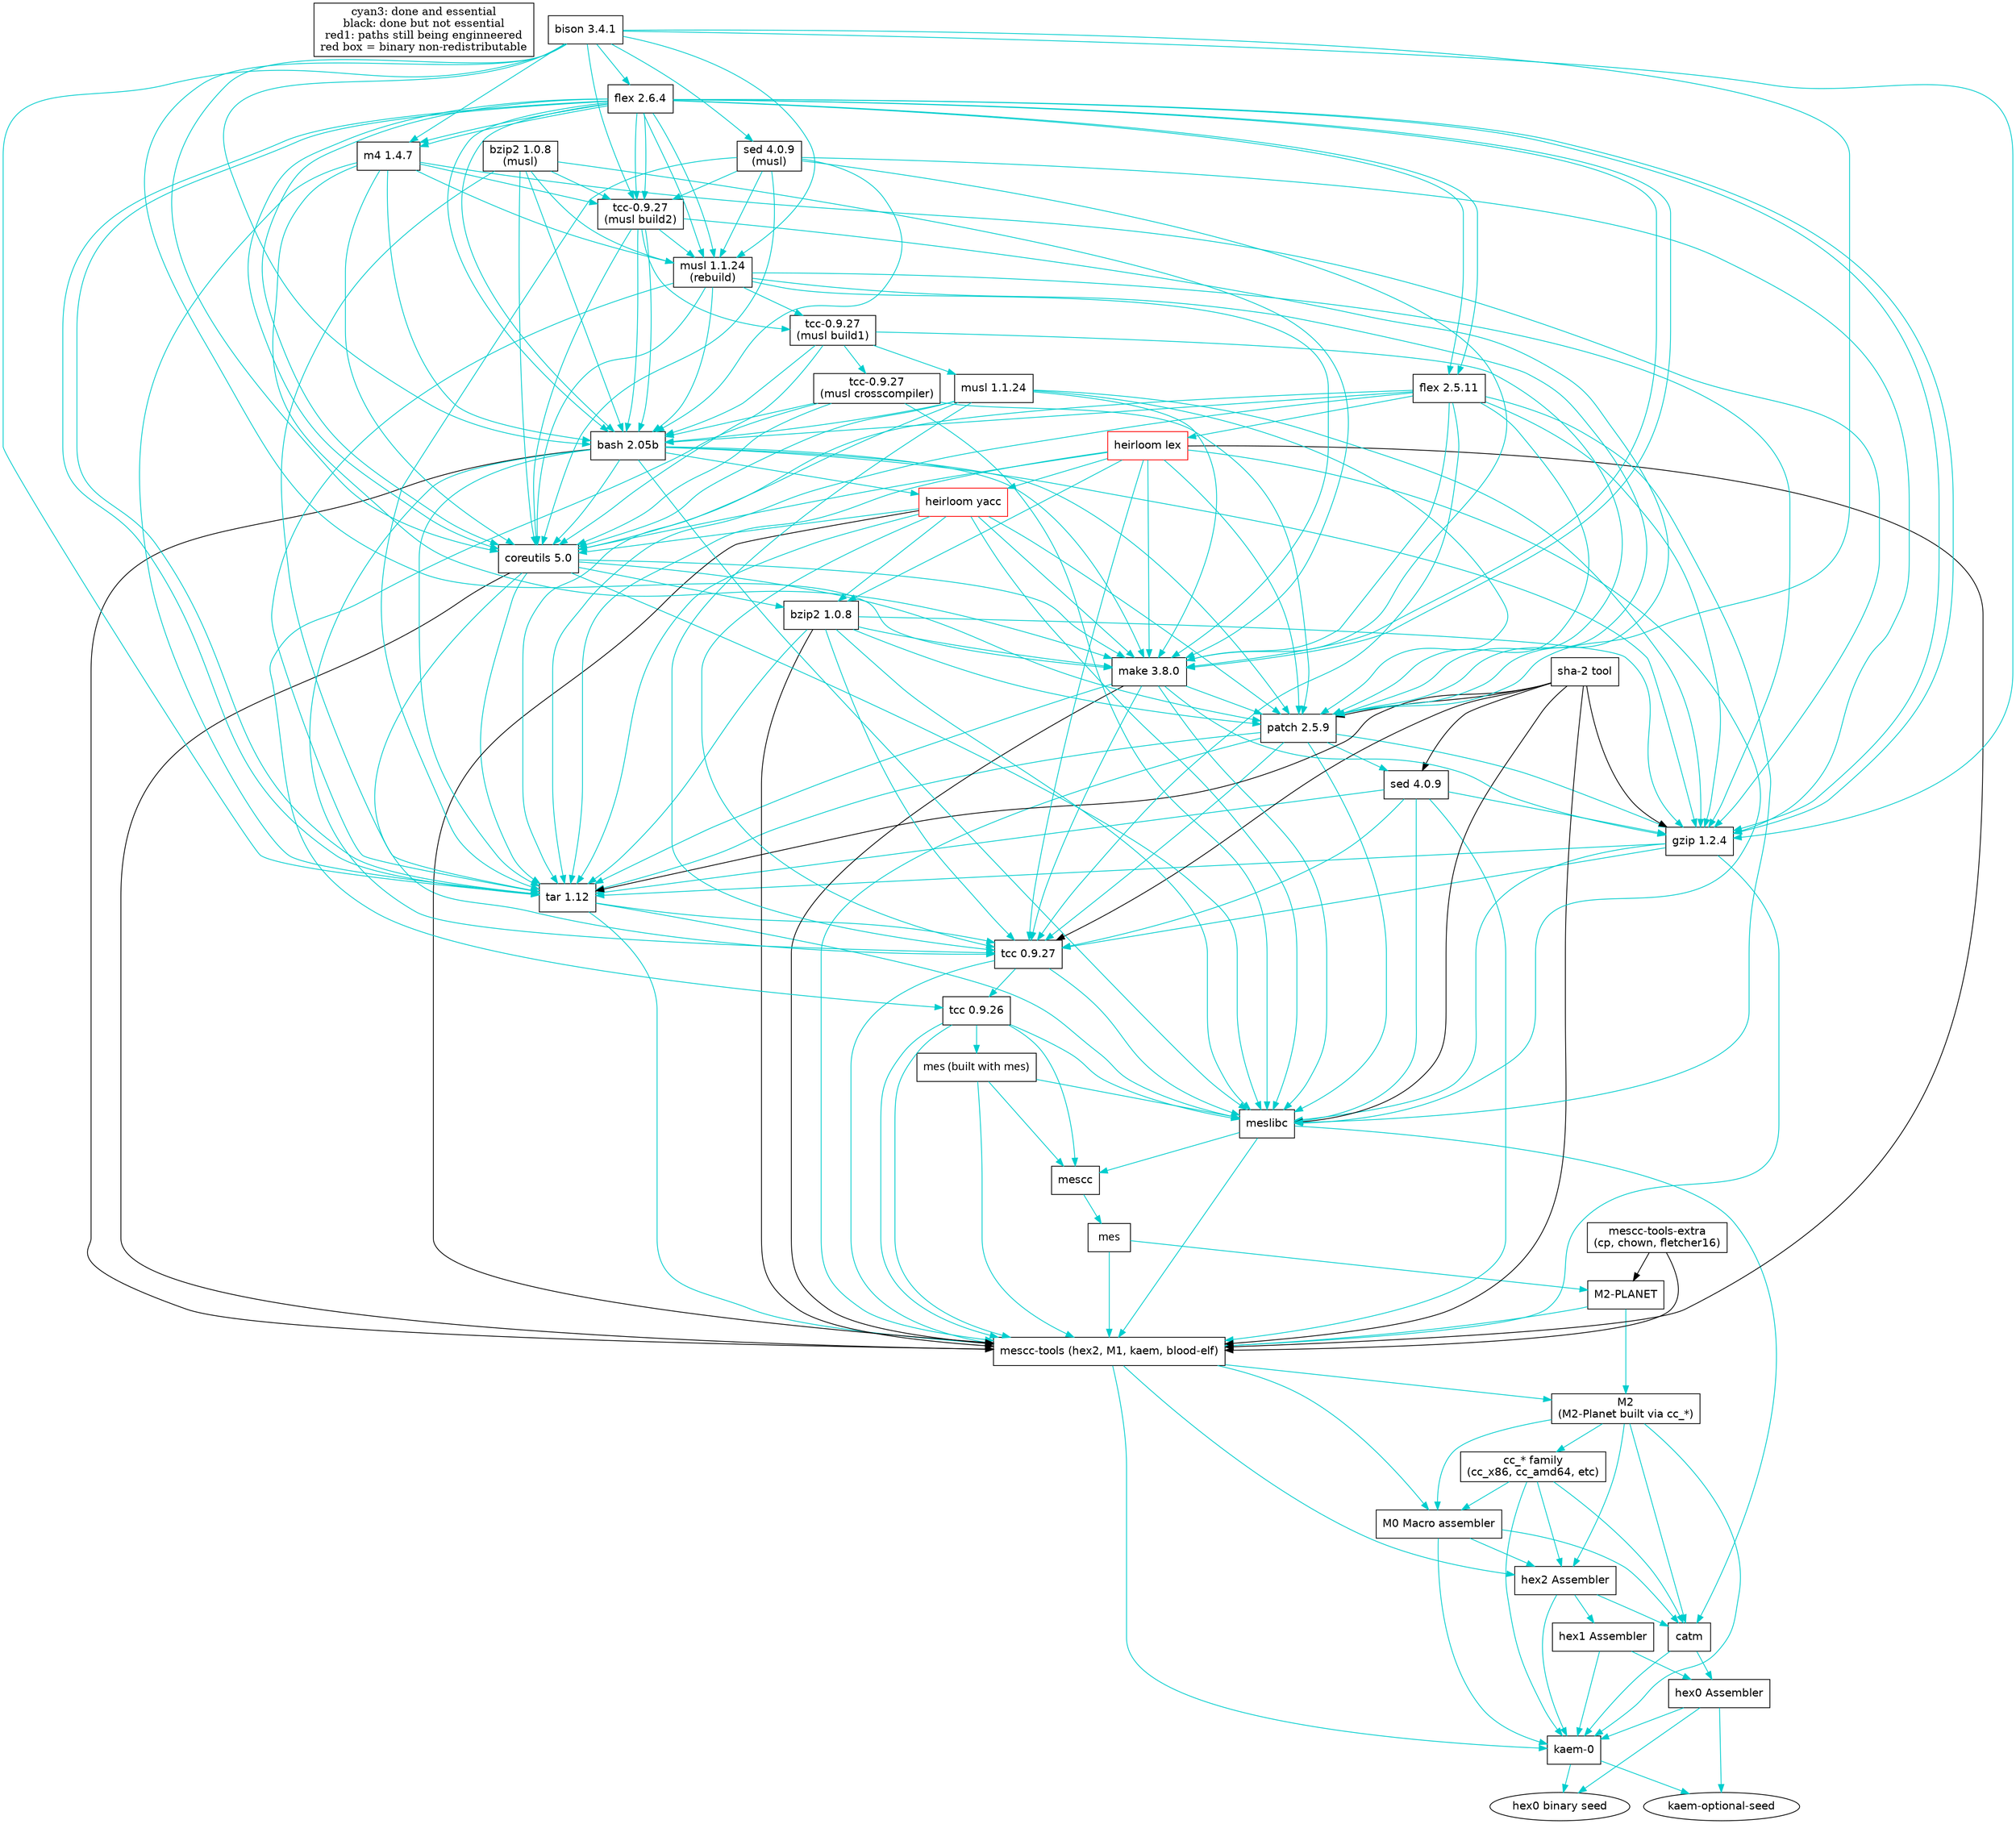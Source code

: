 digraph "live-bootstrap" {
	"NULL"  [label = "cyan3: done and essential\nblack: done but not essential\nred1: paths still being enginneered\nred box = binary non-redistributable", shape = box];

	"kaem-optional-seed" [label = "kaem-optional-seed", fontname = Helvetica];
	"hex0-seed" [label = "hex0 binary seed", fontname = Helvetica];
	"kaem-0" [label = "kaem-0", shape=box, fontname = Helvetica];
	"hex0-assembler" [label = "hex0 Assembler", shape = box, fontname = Helvetica];
	"catm" [label = "catm", shape = box, fontname = Helvetica];
	"hex1-assembler" [label = "hex1 Assembler", shape = box, fontname = Helvetica];
	"hex2-assembler" [label = "hex2 Assembler", shape = box, fontname = Helvetica];
	"M0-Macro" [label = "M0 Macro assembler", shape = box, fontname = Helvetica];
	"cc_*" [label = "cc_* family\n(cc_x86, cc_amd64, etc)", shape = box, fontname = Helvetica];
	"M2" [label = "M2\n(M2-Planet built via cc_*)", shape = box, fontname = Helvetica];
	"M2-Planet" [label = "M2-PLANET", shape = box, fontname = Helvetica];
	"mescc-tools" [label = "mescc-tools (hex2, M1, kaem, blood-elf)", shape = box, fontname = Helvetica];
	"mes-m2" [label = "mes", shape = box, fontname = Helventica];
	"mescc" [label = "mescc", shape = box, fontname = Helvetica];
	"meslibc" [label = "meslibc", shape = box, fontname = Helvetica];
	"mes" [label = "mes (built with mes)", shape = box, fontname = Helventica];
	"tcc 0.9.26" [label = "tcc 0.9.26", shape = box, fontname = Helvetica];
	"tcc" [label = "tcc 0.9.27", shape = box, fontname = Helvetica];
	"mescc-tools-extra" [label = "mescc-tools-extra\n(cp, chown, fletcher16)", shape=box, fontname=Helvetica];
	"tar" [label = "tar 1.12", shape=box, fontname=Helvetica];
	"gzip" [label = "gzip 1.2.4", shape=box, fontname=Helvetica];
	"sed" [label = "sed 4.0.9", shape=box, fontname=Helvetica];
	"patch" [label = "patch 2.5.9", shape=box, fontname=Helvetica];
	"sha-2" [label = "sha-2 tool", shape=box, fontname=Helvetica];
	"make" [label = "make 3.8.0", shape=box, fontname=Helvetica];
	"bzip2" [label = "bzip2 1.0.8", shape=box, fontname=Helvetica];
	"coreutils5" [label = "coreutils 5.0", shape=box, fontname=Helvetica];
	"yacc" [label = "heirloom yacc", shape=box, fontname=Helvetica, color=red];
	"lex" [label = "heirloom lex", shape=box, fontname=Helvetica, color=red];
	"bash" [label = "bash 2.05b", shape=box, fontname=Helvetica];
	"flex0" [label = "flex 2.5.11", shape=box, fontname=Helvetica];
	"flex" [label = "flex 2.6.4", shape=box, fontname=Helvetica];
	"musl1" [label = "musl 1.1.24", shape=box, fontname=Helvetica];
	"tcc-musl0" [label = "tcc-0.9.27\n(musl crosscompiler)", shape = box, fontname = Helvetica];
	"tcc-musl1" [label = "tcc-0.9.27\n(musl build1)", shape = box, fontname = Helvetica];
	"tcc-musl2" [label = "tcc-0.9.27\n(musl build2)", shape = box, fontname = Helvetica];
	"musl2" [label = "musl 1.1.24\n(rebuild)", shape=box, fontname=Helvetica];
	"sed-musl" [label = "sed 4.0.9\n(musl)", shape=box, fontname=Helvetica];
	"bzip2-musl" [label = "bzip2 1.0.8\n(musl)", shape=box, fontname=Helvetica];
	"m4" [label = "m4 1.4.7", shape=box, fontname=Helvetica];
	"bison" [label = "bison 3.4.1", shape=box, fontname=Helvetica];



	"M0-Macro" -> "catm" [color = cyan3];
	"M0-Macro" -> "hex2-assembler" [color = cyan3];
	"M0-Macro" -> "kaem-0" [color = cyan3];

	"hex0-assembler" -> "hex0-seed" [color = cyan3];
	"hex0-assembler" -> "kaem-optional-seed" [color = cyan3];

	"kaem-0" -> "hex0-seed" [color = cyan3];
	"kaem-0" -> "kaem-optional-seed" [color = cyan3];

	"hex0-assembler" -> "kaem-0" [color = cyan3];

	"catm" -> "hex0-assembler" [color = cyan3];
	"catm" -> "kaem-0" [color = cyan3];

	"cc_*" -> "M0-Macro" [color = cyan3];
	"cc_*" -> "catm" [color = cyan3];
	"cc_*" -> "kaem-0" [color = cyan3];
	"cc_*" -> "hex2-assembler" [color = cyan3];

	"hex1-assembler" -> "hex0-assembler" [color = cyan3];
	"hex1-assembler" -> "kaem-0" [color = cyan3];

	"hex2-assembler" -> "catm" [color = cyan3];
	"hex2-assembler" -> "kaem-0" [color = cyan3];
	"hex2-assembler" -> "hex1-assembler" [color = cyan3];

	"M2" -> "cc_*" [color = cyan3];
	"M2" -> "catm" [color = cyan3];
	"M2" -> "M0-Macro" [color = cyan3];
	"M2" -> "hex2-assembler" [color = cyan3];
	"M2" -> "kaem-0" [color = cyan3];

	"M2-Planet" -> "mescc-tools" [color = cyan3];
	"M2-Planet" -> "M2" [color = cyan3];

	"mescc-tools-extra" -> "M2-Planet" [color=black];
	"mescc-tools-extra" -> "mescc-tools" [color=black];

	"mes-m2" -> "M2-Planet" [color = cyan3];
	"mes-m2" -> "mescc-tools" [color = cyan3];

	"mescc-tools" -> "M0-Macro" [color = cyan3];
	"mescc-tools" -> "hex2-assembler" [color = cyan3];
	"mescc-tools" -> "M2" [color = cyan3];
	"mescc-tools" -> "kaem-0" [color = cyan3];

	"mescc" -> "mes-m2" [color = cyan3];

	"meslibc" -> "mescc" [color = cyan3];
	"meslibc" -> "mescc-tools" [color = cyan3];
	"meslibc" -> "catm" [color = cyan3];

	"mes" -> "mescc" [color = cyan3];
	"mes" -> "meslibc" [color = cyan3];
	"mes" -> "mescc-tools" [color = cyan3];

	"tcc 0.9.26" -> "mes" [color = cyan3];
	"tcc 0.9.26" -> "mescc" [color = cyan3];
	"tcc 0.9.26" -> "mescc-tools" [color = cyan3];
	"tcc 0.9.26" -> "meslibc" [color = cyan3];
	"tcc 0.9.26" -> "mescc-tools" [color = cyan3];

	"tcc" -> "tcc 0.9.26" [color = cyan3];
	"tcc" -> "mescc-tools" [color = cyan3];
	"tcc" -> "meslibc" [color = cyan3];

	"tar" -> "meslibc" [color = cyan3];
	"tar" -> "tcc" [color = cyan3];
	"tar" -> "mescc-tools" [color = cyan3];

	"gzip" -> "meslibc" [color = cyan3];
	"gzip" -> "tcc" [color = cyan3];
	"gzip" -> "tar" [color = cyan3];
	"gzip" -> "mescc-tools" [color = cyan3];

	"sed" -> "meslibc" [color = cyan3];
	"sed" -> "tcc" [color = cyan3];
	"sed" -> "tar" [color = cyan3];
	"sed" -> "gzip" [color = cyan3];
	"sed" -> "mescc-tools" [color = cyan3];

	"patch" -> "meslibc" [color = cyan3];
	"patch" -> "tcc" [color = cyan3];
	"patch" -> "tar" [color = cyan3];
	"patch" -> "gzip" [color = cyan3];
	"patch" -> "mescc-tools" [color = cyan3];
	"patch" -> "sed" [color = cyan3];

	"sha-2" -> "meslibc" [color = black];
	"sha-2" -> "tcc" [color = black];
	"sha-2" -> "tar" [color = black];
	"sha-2" -> "gzip" [color = black];
	"sha-2" -> "patch" [color = black];
	"sha-2" -> "sed" [color = black];
	"sha-2" -> "mescc-tools" [color = black];

	"make" -> "meslibc" [color = cyan3];
	"make" -> "tcc" [color = cyan3];
	"make" -> "tar" [color = cyan3];
	"make" -> "gzip" [color = cyan3];
	"make" -> "mescc-tools" [color = black];
	"make" -> "patch" [color = cyan3];

	"bzip2" -> "meslibc" [color = cyan3];
	"bzip2" -> "tcc" [color = cyan3];
	"bzip2" -> "tar" [color = cyan3];
	"bzip2" -> "gzip" [color = cyan3];
	"bzip2" -> "make" [color = cyan3];
	"bzip2" -> "patch" [color = cyan3];
	"bzip2" -> "mescc-tools" [color = black];

	"coreutils5" -> "meslibc" [color = cyan3];
	"coreutils5" -> "tcc" [color = cyan3];
	"coreutils5" -> "tar" [color = cyan3];
	"coreutils5" -> "bzip2" [color = cyan3];
	"coreutils5" -> "make" [color = cyan3];
	"coreutils5" -> "patch" [color = cyan3];
	"coreutils5" -> "mescc-tools" [color = black];

	"yacc" -> "meslibc" [color = cyan3];
	"yacc" -> "tcc" [color = cyan3];
	"yacc" -> "tar" [color = cyan3];
	"yacc" -> "bzip2" [color = cyan3];
	"yacc" -> "make" [color = cyan3];
	"yacc" -> "patch" [color = cyan3];
	"yacc" -> "mescc-tools" [color = black];
	"yacc" -> "coreutils5" [color = cyan3];

	"lex" -> "yacc" [color = cyan3];
	"lex" -> "meslibc" [color = cyan3];
	"lex" -> "tcc" [color = cyan3];
	"lex" -> "tar" [color = cyan3];
	"lex" -> "bzip2" [color = cyan3];
	"lex" -> "make" [color = cyan3];
	"lex" -> "patch" [color = cyan3];
	"lex" -> "mescc-tools" [color = black];
	"lex" -> "coreutils5" [color = cyan3];

	"bash" -> "meslibc" [color = cyan3];
	"bash" -> "tcc" [color = cyan3];
	"bash" -> "tar" [color = cyan3];
	"bash" -> "gzip" [color = cyan3];
	"bash" -> "make" [color = cyan3];
	"bash" -> "patch" [color = cyan3];
	"bash" -> "mescc-tools" [color = black];
	"bash" -> "coreutils5" [color = cyan3];
	"bash" -> "yacc" [color = cyan3];

	"flex0" -> "meslibc" [color = cyan3];
	"flex0" -> "tcc" [color = cyan3];
	"flex0" -> "tar" [color = cyan3];
	"flex0" -> "gzip" [color = cyan3];
	"flex0" -> "make" [color = cyan3];
	"flex0" -> "patch" [color = cyan3];
	"flex0" -> "coreutils5" [color = cyan3];
	"flex0" -> "lex" [color = cyan3];
	"flex0" -> "bash" [color = cyan3];

	"musl1" -> "tcc" [color = cyan3];
	"musl1" -> "tar" [color = cyan3];
	"musl1" -> "gzip" [color = cyan3];
	"musl1" -> "make" [color = cyan3];
	"musl1" -> "patch" [color = cyan3];
	"musl1" -> "coreutils5" [color = cyan3];
	"musl1" -> "bash" [color = cyan3];

	"tcc-musl0" -> "tcc 0.9.26" [color = cyan3];
	"tcc-musl0" -> "bash" [color = cyan3];
	"tcc-musl0" -> "meslibc" [color = cyan3];
	"tcc-musl0" -> "patch" [color = cyan3];
	"tcc-musl0" -> "coreutils5" [color = cyan3];

	"tcc-musl1" -> "tcc-musl0" [color = cyan3];
	"tcc-musl1" -> "bash" [color = cyan3];
	"tcc-musl1" -> "musl1" [color = cyan3];
	"tcc-musl1" -> "patch" [color = cyan3];
	"tcc-musl1" -> "coreutils5" [color = cyan3];

	"musl2" -> "tcc-musl1" [color = cyan3];
	"musl2" -> "tar" [color = cyan3];
	"musl2" -> "gzip" [color = cyan3];
	"musl2" -> "make" [color = cyan3];
	"musl2" -> "patch" [color = cyan3];
	"musl2" -> "coreutils5" [color = cyan3];
	"musl2" -> "bash" [color = cyan3];

	"tcc-musl2" -> "tcc-musl1" [color = cyan3];
	"tcc-musl2" -> "bash" [color = cyan3];
	"tcc-musl2" -> "musl2" [color = cyan3];
	"tcc-musl2" -> "patch" [color = cyan3];
	"tcc-musl2" -> "coreutils5" [color = cyan3];
	"tcc-musl2" -> "bash" [color = cyan3];

	"sed-musl" -> "musl2" [color = cyan3];
	"sed-musl" -> "tcc-musl2" [color = cyan3];
	"sed-musl" -> "tar" [color = cyan3];
	"sed-musl" -> "gzip" [color = cyan3];
	"sed-musl" -> "make" [color = cyan3];
	"sed-musl" -> "bash" [color = cyan3];
	"sed-musl" -> "coreutils5" [color = cyan3];

	"bzip2-musl" -> "musl2" [color = cyan3];
	"bzip2-musl" -> "tcc-musl2" [color = cyan3];
	"bzip2-musl" -> "tar" [color = cyan3];
	"bzip2-musl" -> "make" [color = cyan3];
	"bzip2-musl" -> "coreutils5" [color = cyan3];
	"bzip2-musl" -> "bash" [color = cyan3];

	"m4" -> "musl2" [color = cyan3];
	"m4" -> "tcc-musl2" [color = cyan3];
	"m4" -> "tar" [color = cyan3];
	"m4" -> "gzip" [color = cyan3];
	"m4" -> "make" [color = cyan3];
	"m4" -> "coreutils5" [color = cyan3];
	"m4" -> "bash" [color = cyan3];

	"flex" -> "musl2" [color = cyan3];
	"flex" -> "flex0" [color = cyan3];
	"flex" -> "tcc-musl2" [color = cyan3];
	"flex" -> "tar" [color = cyan3];
	"flex" -> "gzip" [color = cyan3];
	"flex" -> "make" [color = cyan3];
	"flex" -> "coreutils5" [color = cyan3];
	"flex" -> "bash" [color = cyan3];
	"flex" -> "m4" [color = cyan3];

	"flex" -> "musl2" [color = cyan3];
	"flex" -> "flex0" [color = cyan3];
	"flex" -> "tcc-musl2" [color = cyan3];
	"flex" -> "tar" [color = cyan3];
	"flex" -> "gzip" [color = cyan3];
	"flex" -> "make" [color = cyan3];
	"flex" -> "coreutils5" [color = cyan3];
	"flex" -> "bash" [color = cyan3];
	"flex" -> "m4" [color = cyan3];

	"bison" -> "musl2" [color = cyan3];
	"bison" -> "flex" [color = cyan3];
	"bison" -> "tcc-musl2" [color = cyan3];
	"bison" -> "tar" [color = cyan3];
	"bison" -> "gzip" [color = cyan3];
	"bison" -> "make" [color = cyan3];
	"bison" -> "coreutils5" [color = cyan3];
	"bison" -> "bash" [color = cyan3];
	"bison" -> "m4" [color = cyan3];
	"bison" -> "sed-musl" [color = cyan3];
	"bison" -> "patch" [color = cyan3];
}
